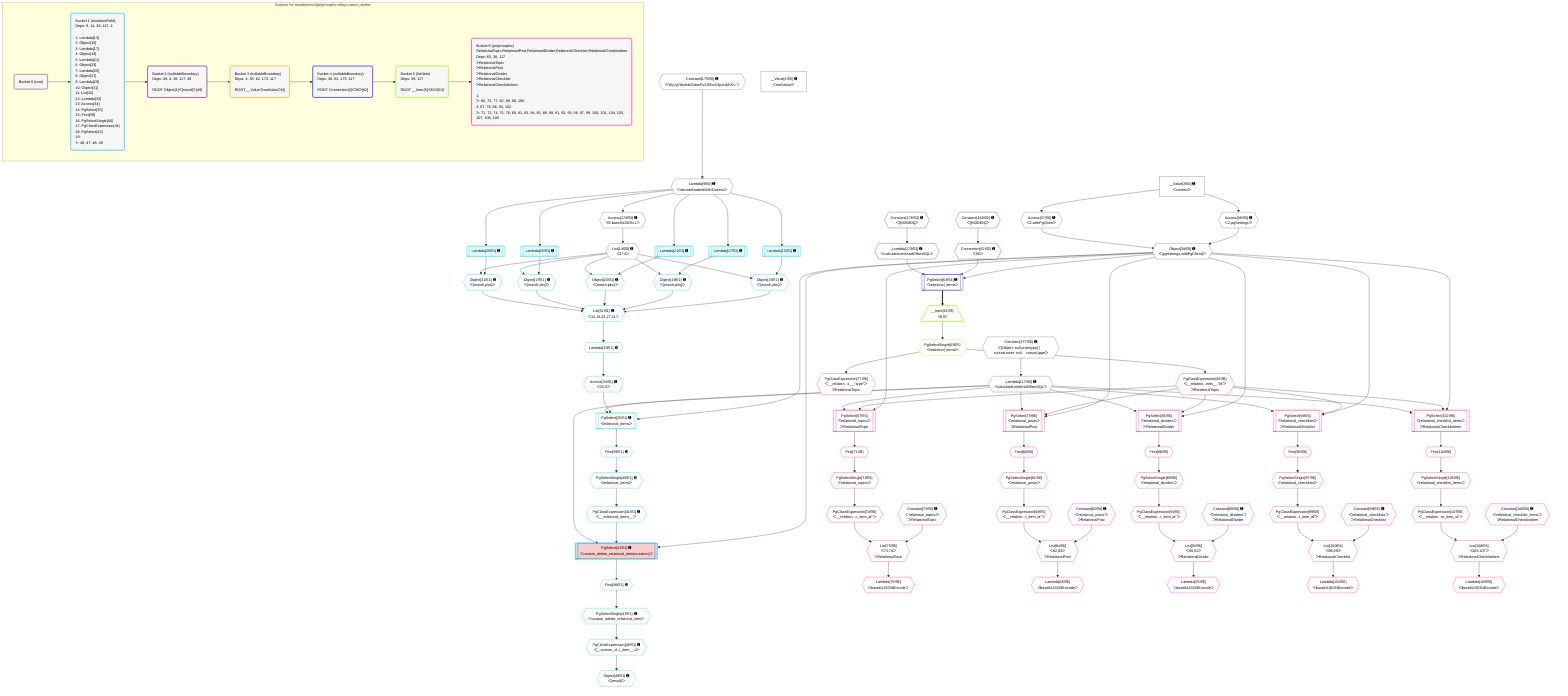 %%{init: {'themeVariables': { 'fontSize': '12px'}}}%%
graph TD
    classDef path fill:#eee,stroke:#000,color:#000
    classDef plan fill:#fff,stroke-width:1px,color:#000
    classDef itemplan fill:#fff,stroke-width:2px,color:#000
    classDef unbatchedplan fill:#dff,stroke-width:1px,color:#000
    classDef sideeffectplan fill:#fcc,stroke-width:2px,color:#000
    classDef bucket fill:#f6f6f6,color:#000,stroke-width:2px,text-align:left


    %% plan dependencies
    Object38{{"Object[38∈0] ➊<br />ᐸ{pgSettings,withPgClient}ᐳ"}}:::plan
    Access36{{"Access[36∈0] ➊<br />ᐸ2.pgSettingsᐳ"}}:::plan
    Access37{{"Access[37∈0] ➊<br />ᐸ2.withPgClientᐳ"}}:::plan
    Access36 & Access37 --> Object38
    Lambda9{{"Lambda[9∈0] ➊<br />ᐸdecodeNodeIdWithCodecsᐳ"}}:::plan
    Constant175{{"Constant[175∈0] ➊<br />ᐸ'WyJyZWxhdGlvbmFsX3RvcGljcyIsMV0='ᐳ"}}:::plan
    Constant175 --> Lambda9
    List14{{"List[14∈0] ➊<br />ᐸ174ᐳ"}}:::plan
    Access174{{"Access[174∈0] ➊<br />ᐸ9.base64JSON.1ᐳ"}}:::plan
    Access174 --> List14
    __Value2["__Value[2∈0] ➊<br />ᐸcontextᐳ"]:::plan
    __Value2 --> Access36
    __Value2 --> Access37
    Lambda117{{"Lambda[117∈0] ➊<br />ᐸcalculateLimitAndOffsetSQLᐳ"}}:::plan
    Constant177{{"Constant[177∈0] ➊<br />ᐸ[Object: null prototype] {   cursorLower: null,   cursorUppeᐳ"}}:::plan
    Constant177 --> Lambda117
    Lambda9 --> Access174
    __Value4["__Value[4∈0] ➊<br />ᐸrootValueᐳ"]:::plan
    List32{{"List[32∈1] ➊<br />ᐸ15,19,23,27,31ᐳ"}}:::plan
    Object15{{"Object[15∈1] ➊<br />ᐸ{match,pks}ᐳ"}}:::plan
    Object19{{"Object[19∈1] ➊<br />ᐸ{match,pks}ᐳ"}}:::plan
    Object23{{"Object[23∈1] ➊<br />ᐸ{match,pks}ᐳ"}}:::plan
    Object27{{"Object[27∈1] ➊<br />ᐸ{match,pks}ᐳ"}}:::plan
    Object31{{"Object[31∈1] ➊<br />ᐸ{match,pks}ᐳ"}}:::plan
    Object15 & Object19 & Object23 & Object27 & Object31 --> List32
    PgSelect35[["PgSelect[35∈1] ➊<br />ᐸrelational_itemsᐳ"]]:::plan
    Access34{{"Access[34∈1] ➊<br />ᐸ33.0ᐳ"}}:::plan
    Object38 & Access34 & Lambda117 --> PgSelect35
    PgSelect42[["PgSelect[42∈1] ➊<br />ᐸcustom_delete_relational_item(mutation)ᐳ"]]:::sideeffectplan
    PgClassExpression41{{"PgClassExpression[41∈1] ➊<br />ᐸ__relational_items__ᐳ"}}:::plan
    Object38 & PgClassExpression41 & Lambda117 --> PgSelect42
    Lambda13[["Lambda[13∈1] ➊"]]:::unbatchedplan
    Lambda13 & List14 --> Object15
    Lambda17[["Lambda[17∈1] ➊"]]:::unbatchedplan
    Lambda17 & List14 --> Object19
    Lambda21[["Lambda[21∈1] ➊"]]:::unbatchedplan
    Lambda21 & List14 --> Object23
    Lambda25[["Lambda[25∈1] ➊"]]:::unbatchedplan
    Lambda25 & List14 --> Object27
    Lambda29[["Lambda[29∈1] ➊"]]:::unbatchedplan
    Lambda29 & List14 --> Object31
    Lambda9 --> Lambda13
    Lambda9 --> Lambda17
    Lambda9 --> Lambda21
    Lambda9 --> Lambda25
    Lambda9 --> Lambda29
    Lambda33{{"Lambda[33∈1] ➊"}}:::plan
    List32 --> Lambda33
    Lambda33 --> Access34
    First39{{"First[39∈1] ➊"}}:::plan
    PgSelect35 --> First39
    PgSelectSingle40{{"PgSelectSingle[40∈1] ➊<br />ᐸrelational_itemsᐳ"}}:::plan
    First39 --> PgSelectSingle40
    PgSelectSingle40 --> PgClassExpression41
    First46{{"First[46∈1] ➊"}}:::plan
    PgSelect42 --> First46
    PgSelectSingle47{{"PgSelectSingle[47∈1] ➊<br />ᐸcustom_delete_relational_itemᐳ"}}:::plan
    First46 --> PgSelectSingle47
    PgClassExpression48{{"PgClassExpression[48∈1] ➊<br />ᐸ__custom_d...l_item__.vᐳ"}}:::plan
    PgSelectSingle47 --> PgClassExpression48
    Object49{{"Object[49∈1] ➊<br />ᐸ{result}ᐳ"}}:::plan
    PgClassExpression48 --> Object49
    Connection62{{"Connection[62∈2] ➊<br />ᐸ58ᐳ"}}:::plan
    Constant168{{"Constant[168∈2] ➊<br />ᐸ[HIDDEN]ᐳ"}}:::plan
    Constant168 --> Connection62
    Lambda173{{"Lambda[173∈2] ➊<br />ᐸcalculateLimitAndOffsetSQLᐳ"}}:::plan
    Constant178{{"Constant[178∈2] ➊<br />ᐸ[HIDDEN]ᐳ"}}:::plan
    Constant178 --> Lambda173
    PgSelect63[["PgSelect[63∈4] ➊<br />ᐸrelational_itemsᐳ"]]:::plan
    Object38 & Connection62 & Lambda173 --> PgSelect63
    __Item64[/"__Item[64∈5]<br />ᐸ63ᐳ"\]:::itemplan
    PgSelect63 ==> __Item64
    PgSelectSingle65{{"PgSelectSingle[65∈5]<br />ᐸrelational_itemsᐳ"}}:::plan
    __Item64 --> PgSelectSingle65
    PgSelect67[["PgSelect[67∈6]<br />ᐸrelational_topicsᐳ<br />ᐳRelationalTopic"]]:::plan
    PgClassExpression66{{"PgClassExpression[66∈6]<br />ᐸ__relation...ems__.”id”ᐳ<br />ᐳRelationalTopic"}}:::plan
    Object38 & PgClassExpression66 & Lambda117 --> PgSelect67
    PgSelect78[["PgSelect[78∈6]<br />ᐸrelational_postsᐳ<br />ᐳRelationalPost"]]:::plan
    Object38 & PgClassExpression66 & Lambda117 --> PgSelect78
    PgSelect86[["PgSelect[86∈6]<br />ᐸrelational_dividersᐳ<br />ᐳRelationalDivider"]]:::plan
    Object38 & PgClassExpression66 & Lambda117 --> PgSelect86
    PgSelect94[["PgSelect[94∈6]<br />ᐸrelational_checklistsᐳ<br />ᐳRelationalChecklist"]]:::plan
    Object38 & PgClassExpression66 & Lambda117 --> PgSelect94
    PgSelect102[["PgSelect[102∈6]<br />ᐸrelational_checklist_itemsᐳ<br />ᐳRelationalChecklistItem"]]:::plan
    Object38 & PgClassExpression66 & Lambda117 --> PgSelect102
    List75{{"List[75∈6]<br />ᐸ73,74ᐳ<br />ᐳRelationalTopic"}}:::plan
    Constant73{{"Constant[73∈6] ➊<br />ᐸ'relational_topics'ᐳ<br />ᐳRelationalTopic"}}:::plan
    PgClassExpression74{{"PgClassExpression[74∈6]<br />ᐸ__relation...c_item_id”ᐳ"}}:::plan
    Constant73 & PgClassExpression74 --> List75
    List84{{"List[84∈6]<br />ᐸ82,83ᐳ<br />ᐳRelationalPost"}}:::plan
    Constant82{{"Constant[82∈6] ➊<br />ᐸ'relational_posts'ᐳ<br />ᐳRelationalPost"}}:::plan
    PgClassExpression83{{"PgClassExpression[83∈6]<br />ᐸ__relation...t_item_id”ᐳ"}}:::plan
    Constant82 & PgClassExpression83 --> List84
    List92{{"List[92∈6]<br />ᐸ90,91ᐳ<br />ᐳRelationalDivider"}}:::plan
    Constant90{{"Constant[90∈6] ➊<br />ᐸ'relational_dividers'ᐳ<br />ᐳRelationalDivider"}}:::plan
    PgClassExpression91{{"PgClassExpression[91∈6]<br />ᐸ__relation...r_item_id”ᐳ"}}:::plan
    Constant90 & PgClassExpression91 --> List92
    List100{{"List[100∈6]<br />ᐸ98,99ᐳ<br />ᐳRelationalChecklist"}}:::plan
    Constant98{{"Constant[98∈6] ➊<br />ᐸ'relational_checklists'ᐳ<br />ᐳRelationalChecklist"}}:::plan
    PgClassExpression99{{"PgClassExpression[99∈6]<br />ᐸ__relation...t_item_id”ᐳ"}}:::plan
    Constant98 & PgClassExpression99 --> List100
    List108{{"List[108∈6]<br />ᐸ106,107ᐳ<br />ᐳRelationalChecklistItem"}}:::plan
    Constant106{{"Constant[106∈6] ➊<br />ᐸ'relational_checklist_items'ᐳ<br />ᐳRelationalChecklistItem"}}:::plan
    PgClassExpression107{{"PgClassExpression[107∈6]<br />ᐸ__relation...m_item_id”ᐳ"}}:::plan
    Constant106 & PgClassExpression107 --> List108
    PgSelectSingle65 --> PgClassExpression66
    First71{{"First[71∈6]"}}:::plan
    PgSelect67 --> First71
    PgSelectSingle72{{"PgSelectSingle[72∈6]<br />ᐸrelational_topicsᐳ"}}:::plan
    First71 --> PgSelectSingle72
    PgSelectSingle72 --> PgClassExpression74
    Lambda76{{"Lambda[76∈6]<br />ᐸbase64JSONEncodeᐳ"}}:::plan
    List75 --> Lambda76
    PgClassExpression77{{"PgClassExpression[77∈6]<br />ᐸ__relation...s__.”type”ᐳ<br />ᐳRelationalTopic"}}:::plan
    PgSelectSingle65 --> PgClassExpression77
    First80{{"First[80∈6]"}}:::plan
    PgSelect78 --> First80
    PgSelectSingle81{{"PgSelectSingle[81∈6]<br />ᐸrelational_postsᐳ"}}:::plan
    First80 --> PgSelectSingle81
    PgSelectSingle81 --> PgClassExpression83
    Lambda85{{"Lambda[85∈6]<br />ᐸbase64JSONEncodeᐳ"}}:::plan
    List84 --> Lambda85
    First88{{"First[88∈6]"}}:::plan
    PgSelect86 --> First88
    PgSelectSingle89{{"PgSelectSingle[89∈6]<br />ᐸrelational_dividersᐳ"}}:::plan
    First88 --> PgSelectSingle89
    PgSelectSingle89 --> PgClassExpression91
    Lambda93{{"Lambda[93∈6]<br />ᐸbase64JSONEncodeᐳ"}}:::plan
    List92 --> Lambda93
    First96{{"First[96∈6]"}}:::plan
    PgSelect94 --> First96
    PgSelectSingle97{{"PgSelectSingle[97∈6]<br />ᐸrelational_checklistsᐳ"}}:::plan
    First96 --> PgSelectSingle97
    PgSelectSingle97 --> PgClassExpression99
    Lambda101{{"Lambda[101∈6]<br />ᐸbase64JSONEncodeᐳ"}}:::plan
    List100 --> Lambda101
    First104{{"First[104∈6]"}}:::plan
    PgSelect102 --> First104
    PgSelectSingle105{{"PgSelectSingle[105∈6]<br />ᐸrelational_checklist_itemsᐳ"}}:::plan
    First104 --> PgSelectSingle105
    PgSelectSingle105 --> PgClassExpression107
    Lambda109{{"Lambda[109∈6]<br />ᐸbase64JSONEncodeᐳ"}}:::plan
    List108 --> Lambda109

    %% define steps

    subgraph "Buckets for mutations/v4/polymorphic.relay.custom_delete"
    Bucket0("Bucket 0 (root)"):::bucket
    classDef bucket0 stroke:#696969
    class Bucket0,__Value2,__Value4,Lambda9,List14,Access36,Access37,Object38,Lambda117,Access174,Constant175,Constant177 bucket0
    Bucket1("Bucket 1 (mutationField)<br />Deps: 9, 14, 38, 117, 4<br /><br />1: Lambda[13]<br />2: Object[15]<br />3: Lambda[17]<br />4: Object[19]<br />5: Lambda[21]<br />6: Object[23]<br />7: Lambda[25]<br />8: Object[27]<br />9: Lambda[29]<br />10: Object[31]<br />11: List[32]<br />12: Lambda[33]<br />13: Access[34]<br />14: PgSelect[35]<br />15: First[39]<br />16: PgSelectSingle[40]<br />17: PgClassExpression[41]<br />18: PgSelect[42]<br />19: <br />ᐳ: 46, 47, 48, 49"):::bucket
    classDef bucket1 stroke:#00bfff
    class Bucket1,Lambda13,Object15,Lambda17,Object19,Lambda21,Object23,Lambda25,Object27,Lambda29,Object31,List32,Lambda33,Access34,PgSelect35,First39,PgSelectSingle40,PgClassExpression41,PgSelect42,First46,PgSelectSingle47,PgClassExpression48,Object49 bucket1
    Bucket2("Bucket 2 (nullableBoundary)<br />Deps: 49, 4, 38, 117, 48<br /><br />ROOT Object{1}ᐸ{result}ᐳ[49]"):::bucket
    classDef bucket2 stroke:#7f007f
    class Bucket2,Connection62,Constant168,Lambda173,Constant178 bucket2
    Bucket3("Bucket 3 (nullableBoundary)<br />Deps: 4, 38, 62, 173, 117<br /><br />ROOT __ValueᐸrootValueᐳ[4]"):::bucket
    classDef bucket3 stroke:#ffa500
    class Bucket3 bucket3
    Bucket4("Bucket 4 (nullableBoundary)<br />Deps: 38, 62, 173, 117<br /><br />ROOT Connection{2}ᐸ58ᐳ[62]"):::bucket
    classDef bucket4 stroke:#0000ff
    class Bucket4,PgSelect63 bucket4
    Bucket5("Bucket 5 (listItem)<br />Deps: 38, 117<br /><br />ROOT __Item{5}ᐸ63ᐳ[64]"):::bucket
    classDef bucket5 stroke:#7fff00
    class Bucket5,__Item64,PgSelectSingle65 bucket5
    Bucket6("Bucket 6 (polymorphic)<br />RelationalTopic,RelationalPost,RelationalDivider,RelationalChecklist,RelationalChecklistItem<br />Deps: 65, 38, 117<br />ᐳRelationalTopic<br />ᐳRelationalPost<br />ᐳRelationalDivider<br />ᐳRelationalChecklist<br />ᐳRelationalChecklistItem<br /><br />1: <br />ᐳ: 66, 73, 77, 82, 90, 98, 106<br />2: 67, 78, 86, 94, 102<br />ᐳ: 71, 72, 74, 75, 76, 80, 81, 83, 84, 85, 88, 89, 91, 92, 93, 96, 97, 99, 100, 101, 104, 105, 107, 108, 109"):::bucket
    classDef bucket6 stroke:#ff1493
    class Bucket6,PgClassExpression66,PgSelect67,First71,PgSelectSingle72,Constant73,PgClassExpression74,List75,Lambda76,PgClassExpression77,PgSelect78,First80,PgSelectSingle81,Constant82,PgClassExpression83,List84,Lambda85,PgSelect86,First88,PgSelectSingle89,Constant90,PgClassExpression91,List92,Lambda93,PgSelect94,First96,PgSelectSingle97,Constant98,PgClassExpression99,List100,Lambda101,PgSelect102,First104,PgSelectSingle105,Constant106,PgClassExpression107,List108,Lambda109 bucket6
    Bucket0 --> Bucket1
    Bucket1 --> Bucket2
    Bucket2 --> Bucket3
    Bucket3 --> Bucket4
    Bucket4 --> Bucket5
    Bucket5 --> Bucket6
    end